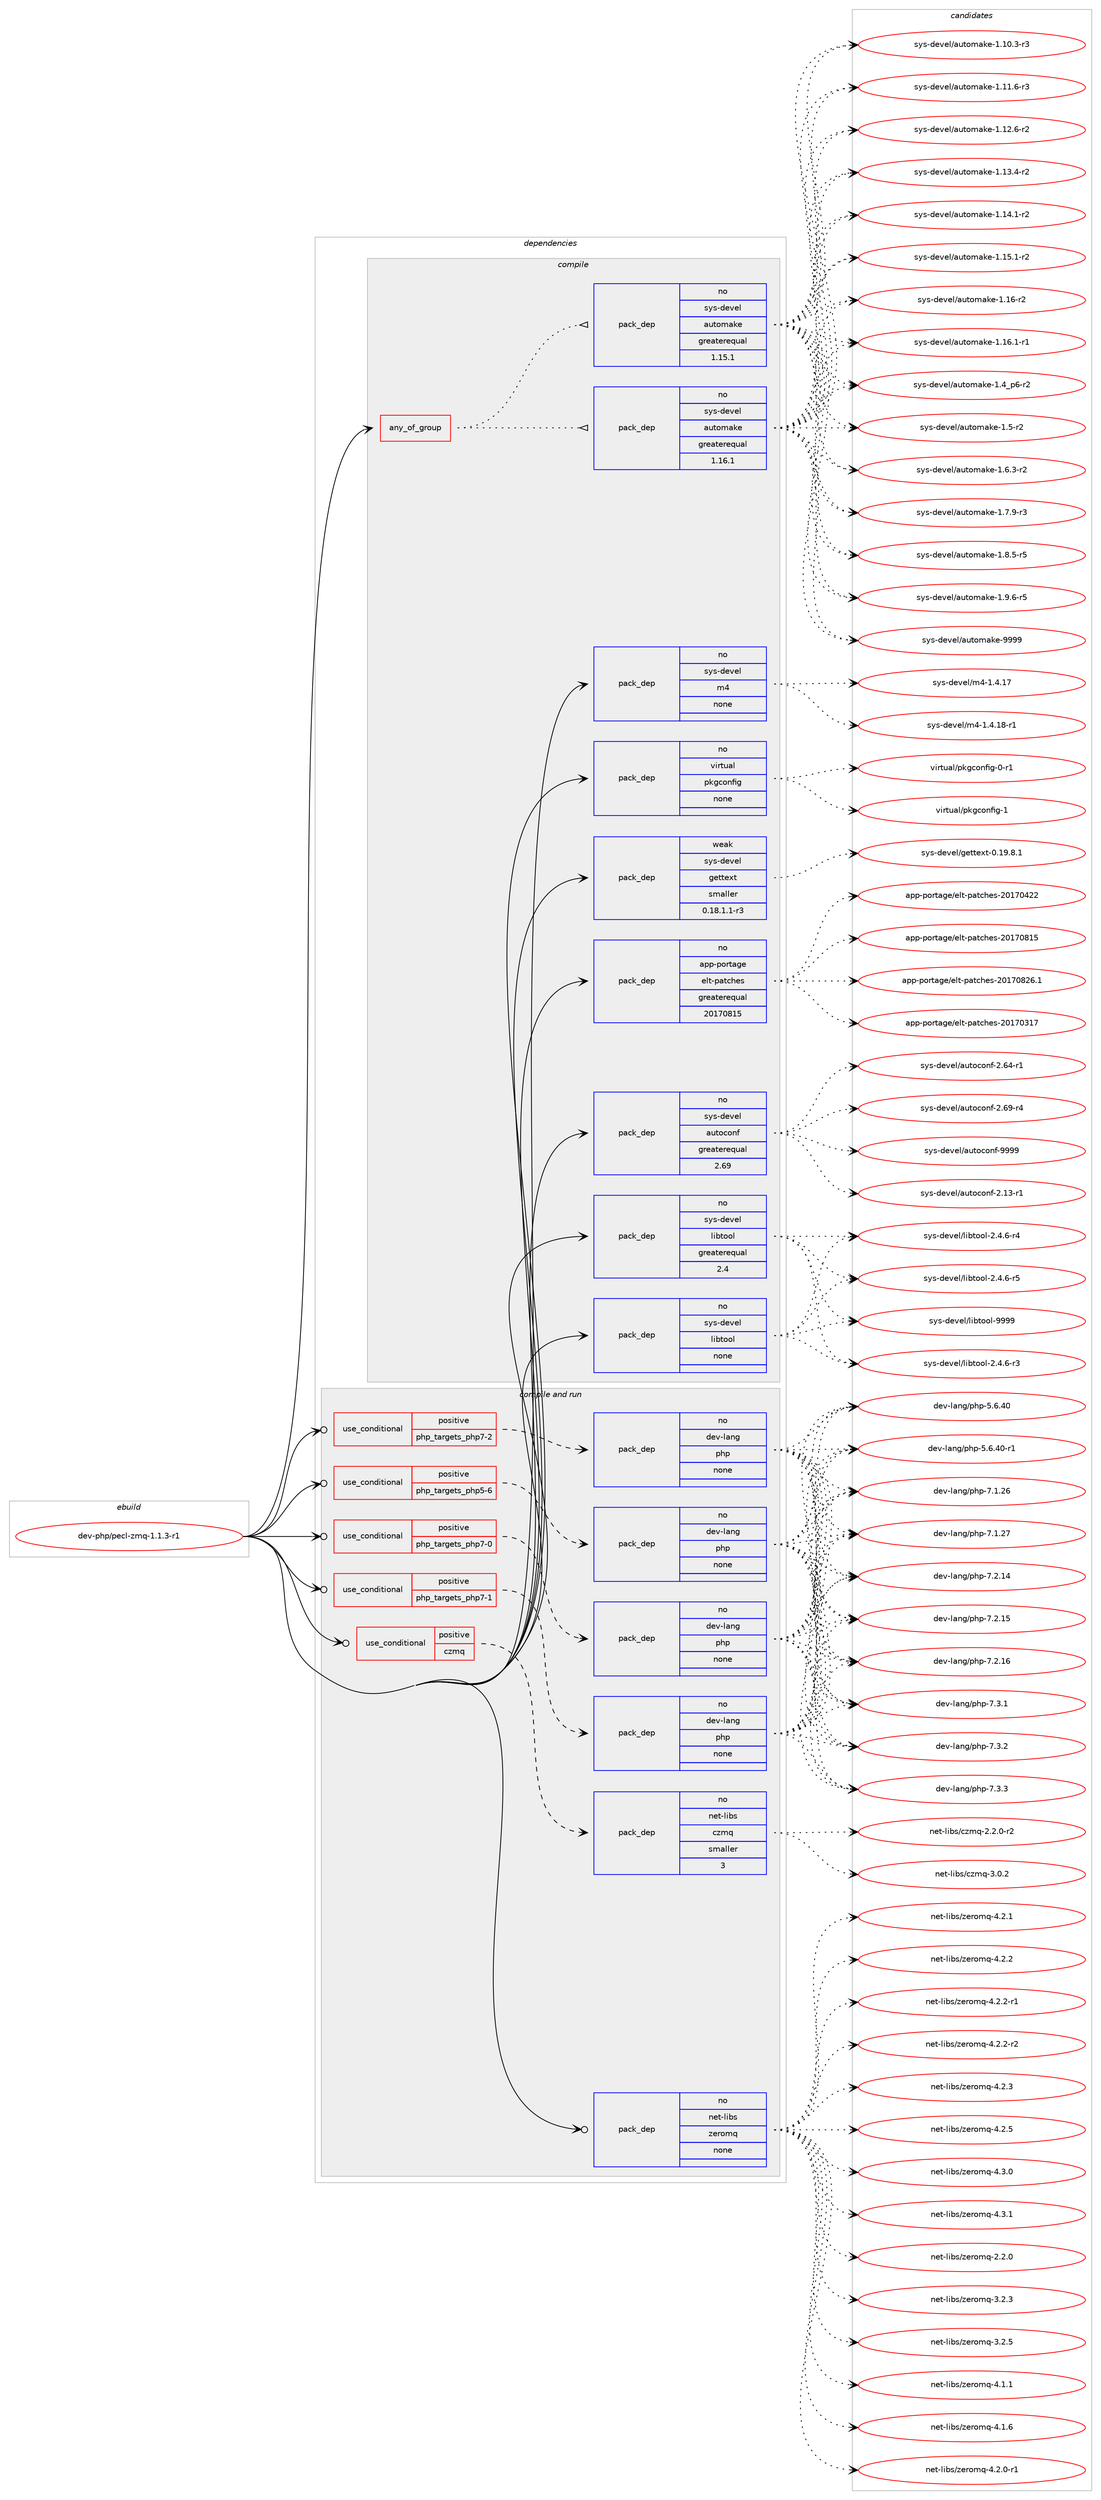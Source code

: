 digraph prolog {

# *************
# Graph options
# *************

newrank=true;
concentrate=true;
compound=true;
graph [rankdir=LR,fontname=Helvetica,fontsize=10,ranksep=1.5];#, ranksep=2.5, nodesep=0.2];
edge  [arrowhead=vee];
node  [fontname=Helvetica,fontsize=10];

# **********
# The ebuild
# **********

subgraph cluster_leftcol {
color=gray;
rank=same;
label=<<i>ebuild</i>>;
id [label="dev-php/pecl-zmq-1.1.3-r1", color=red, width=4, href="../dev-php/pecl-zmq-1.1.3-r1.svg"];
}

# ****************
# The dependencies
# ****************

subgraph cluster_midcol {
color=gray;
label=<<i>dependencies</i>>;
subgraph cluster_compile {
fillcolor="#eeeeee";
style=filled;
label=<<i>compile</i>>;
subgraph any22640 {
dependency1395707 [label=<<TABLE BORDER="0" CELLBORDER="1" CELLSPACING="0" CELLPADDING="4"><TR><TD CELLPADDING="10">any_of_group</TD></TR></TABLE>>, shape=none, color=red];subgraph pack1002481 {
dependency1395708 [label=<<TABLE BORDER="0" CELLBORDER="1" CELLSPACING="0" CELLPADDING="4" WIDTH="220"><TR><TD ROWSPAN="6" CELLPADDING="30">pack_dep</TD></TR><TR><TD WIDTH="110">no</TD></TR><TR><TD>sys-devel</TD></TR><TR><TD>automake</TD></TR><TR><TD>greaterequal</TD></TR><TR><TD>1.16.1</TD></TR></TABLE>>, shape=none, color=blue];
}
dependency1395707:e -> dependency1395708:w [weight=20,style="dotted",arrowhead="oinv"];
subgraph pack1002482 {
dependency1395709 [label=<<TABLE BORDER="0" CELLBORDER="1" CELLSPACING="0" CELLPADDING="4" WIDTH="220"><TR><TD ROWSPAN="6" CELLPADDING="30">pack_dep</TD></TR><TR><TD WIDTH="110">no</TD></TR><TR><TD>sys-devel</TD></TR><TR><TD>automake</TD></TR><TR><TD>greaterequal</TD></TR><TR><TD>1.15.1</TD></TR></TABLE>>, shape=none, color=blue];
}
dependency1395707:e -> dependency1395709:w [weight=20,style="dotted",arrowhead="oinv"];
}
id:e -> dependency1395707:w [weight=20,style="solid",arrowhead="vee"];
subgraph pack1002483 {
dependency1395710 [label=<<TABLE BORDER="0" CELLBORDER="1" CELLSPACING="0" CELLPADDING="4" WIDTH="220"><TR><TD ROWSPAN="6" CELLPADDING="30">pack_dep</TD></TR><TR><TD WIDTH="110">no</TD></TR><TR><TD>app-portage</TD></TR><TR><TD>elt-patches</TD></TR><TR><TD>greaterequal</TD></TR><TR><TD>20170815</TD></TR></TABLE>>, shape=none, color=blue];
}
id:e -> dependency1395710:w [weight=20,style="solid",arrowhead="vee"];
subgraph pack1002484 {
dependency1395711 [label=<<TABLE BORDER="0" CELLBORDER="1" CELLSPACING="0" CELLPADDING="4" WIDTH="220"><TR><TD ROWSPAN="6" CELLPADDING="30">pack_dep</TD></TR><TR><TD WIDTH="110">no</TD></TR><TR><TD>sys-devel</TD></TR><TR><TD>autoconf</TD></TR><TR><TD>greaterequal</TD></TR><TR><TD>2.69</TD></TR></TABLE>>, shape=none, color=blue];
}
id:e -> dependency1395711:w [weight=20,style="solid",arrowhead="vee"];
subgraph pack1002485 {
dependency1395712 [label=<<TABLE BORDER="0" CELLBORDER="1" CELLSPACING="0" CELLPADDING="4" WIDTH="220"><TR><TD ROWSPAN="6" CELLPADDING="30">pack_dep</TD></TR><TR><TD WIDTH="110">no</TD></TR><TR><TD>sys-devel</TD></TR><TR><TD>libtool</TD></TR><TR><TD>greaterequal</TD></TR><TR><TD>2.4</TD></TR></TABLE>>, shape=none, color=blue];
}
id:e -> dependency1395712:w [weight=20,style="solid",arrowhead="vee"];
subgraph pack1002486 {
dependency1395713 [label=<<TABLE BORDER="0" CELLBORDER="1" CELLSPACING="0" CELLPADDING="4" WIDTH="220"><TR><TD ROWSPAN="6" CELLPADDING="30">pack_dep</TD></TR><TR><TD WIDTH="110">no</TD></TR><TR><TD>sys-devel</TD></TR><TR><TD>libtool</TD></TR><TR><TD>none</TD></TR><TR><TD></TD></TR></TABLE>>, shape=none, color=blue];
}
id:e -> dependency1395713:w [weight=20,style="solid",arrowhead="vee"];
subgraph pack1002487 {
dependency1395714 [label=<<TABLE BORDER="0" CELLBORDER="1" CELLSPACING="0" CELLPADDING="4" WIDTH="220"><TR><TD ROWSPAN="6" CELLPADDING="30">pack_dep</TD></TR><TR><TD WIDTH="110">no</TD></TR><TR><TD>sys-devel</TD></TR><TR><TD>m4</TD></TR><TR><TD>none</TD></TR><TR><TD></TD></TR></TABLE>>, shape=none, color=blue];
}
id:e -> dependency1395714:w [weight=20,style="solid",arrowhead="vee"];
subgraph pack1002488 {
dependency1395715 [label=<<TABLE BORDER="0" CELLBORDER="1" CELLSPACING="0" CELLPADDING="4" WIDTH="220"><TR><TD ROWSPAN="6" CELLPADDING="30">pack_dep</TD></TR><TR><TD WIDTH="110">no</TD></TR><TR><TD>virtual</TD></TR><TR><TD>pkgconfig</TD></TR><TR><TD>none</TD></TR><TR><TD></TD></TR></TABLE>>, shape=none, color=blue];
}
id:e -> dependency1395715:w [weight=20,style="solid",arrowhead="vee"];
subgraph pack1002489 {
dependency1395716 [label=<<TABLE BORDER="0" CELLBORDER="1" CELLSPACING="0" CELLPADDING="4" WIDTH="220"><TR><TD ROWSPAN="6" CELLPADDING="30">pack_dep</TD></TR><TR><TD WIDTH="110">weak</TD></TR><TR><TD>sys-devel</TD></TR><TR><TD>gettext</TD></TR><TR><TD>smaller</TD></TR><TR><TD>0.18.1.1-r3</TD></TR></TABLE>>, shape=none, color=blue];
}
id:e -> dependency1395716:w [weight=20,style="solid",arrowhead="vee"];
}
subgraph cluster_compileandrun {
fillcolor="#eeeeee";
style=filled;
label=<<i>compile and run</i>>;
subgraph cond370021 {
dependency1395717 [label=<<TABLE BORDER="0" CELLBORDER="1" CELLSPACING="0" CELLPADDING="4"><TR><TD ROWSPAN="3" CELLPADDING="10">use_conditional</TD></TR><TR><TD>positive</TD></TR><TR><TD>czmq</TD></TR></TABLE>>, shape=none, color=red];
subgraph pack1002490 {
dependency1395718 [label=<<TABLE BORDER="0" CELLBORDER="1" CELLSPACING="0" CELLPADDING="4" WIDTH="220"><TR><TD ROWSPAN="6" CELLPADDING="30">pack_dep</TD></TR><TR><TD WIDTH="110">no</TD></TR><TR><TD>net-libs</TD></TR><TR><TD>czmq</TD></TR><TR><TD>smaller</TD></TR><TR><TD>3</TD></TR></TABLE>>, shape=none, color=blue];
}
dependency1395717:e -> dependency1395718:w [weight=20,style="dashed",arrowhead="vee"];
}
id:e -> dependency1395717:w [weight=20,style="solid",arrowhead="odotvee"];
subgraph cond370022 {
dependency1395719 [label=<<TABLE BORDER="0" CELLBORDER="1" CELLSPACING="0" CELLPADDING="4"><TR><TD ROWSPAN="3" CELLPADDING="10">use_conditional</TD></TR><TR><TD>positive</TD></TR><TR><TD>php_targets_php5-6</TD></TR></TABLE>>, shape=none, color=red];
subgraph pack1002491 {
dependency1395720 [label=<<TABLE BORDER="0" CELLBORDER="1" CELLSPACING="0" CELLPADDING="4" WIDTH="220"><TR><TD ROWSPAN="6" CELLPADDING="30">pack_dep</TD></TR><TR><TD WIDTH="110">no</TD></TR><TR><TD>dev-lang</TD></TR><TR><TD>php</TD></TR><TR><TD>none</TD></TR><TR><TD></TD></TR></TABLE>>, shape=none, color=blue];
}
dependency1395719:e -> dependency1395720:w [weight=20,style="dashed",arrowhead="vee"];
}
id:e -> dependency1395719:w [weight=20,style="solid",arrowhead="odotvee"];
subgraph cond370023 {
dependency1395721 [label=<<TABLE BORDER="0" CELLBORDER="1" CELLSPACING="0" CELLPADDING="4"><TR><TD ROWSPAN="3" CELLPADDING="10">use_conditional</TD></TR><TR><TD>positive</TD></TR><TR><TD>php_targets_php7-0</TD></TR></TABLE>>, shape=none, color=red];
subgraph pack1002492 {
dependency1395722 [label=<<TABLE BORDER="0" CELLBORDER="1" CELLSPACING="0" CELLPADDING="4" WIDTH="220"><TR><TD ROWSPAN="6" CELLPADDING="30">pack_dep</TD></TR><TR><TD WIDTH="110">no</TD></TR><TR><TD>dev-lang</TD></TR><TR><TD>php</TD></TR><TR><TD>none</TD></TR><TR><TD></TD></TR></TABLE>>, shape=none, color=blue];
}
dependency1395721:e -> dependency1395722:w [weight=20,style="dashed",arrowhead="vee"];
}
id:e -> dependency1395721:w [weight=20,style="solid",arrowhead="odotvee"];
subgraph cond370024 {
dependency1395723 [label=<<TABLE BORDER="0" CELLBORDER="1" CELLSPACING="0" CELLPADDING="4"><TR><TD ROWSPAN="3" CELLPADDING="10">use_conditional</TD></TR><TR><TD>positive</TD></TR><TR><TD>php_targets_php7-1</TD></TR></TABLE>>, shape=none, color=red];
subgraph pack1002493 {
dependency1395724 [label=<<TABLE BORDER="0" CELLBORDER="1" CELLSPACING="0" CELLPADDING="4" WIDTH="220"><TR><TD ROWSPAN="6" CELLPADDING="30">pack_dep</TD></TR><TR><TD WIDTH="110">no</TD></TR><TR><TD>dev-lang</TD></TR><TR><TD>php</TD></TR><TR><TD>none</TD></TR><TR><TD></TD></TR></TABLE>>, shape=none, color=blue];
}
dependency1395723:e -> dependency1395724:w [weight=20,style="dashed",arrowhead="vee"];
}
id:e -> dependency1395723:w [weight=20,style="solid",arrowhead="odotvee"];
subgraph cond370025 {
dependency1395725 [label=<<TABLE BORDER="0" CELLBORDER="1" CELLSPACING="0" CELLPADDING="4"><TR><TD ROWSPAN="3" CELLPADDING="10">use_conditional</TD></TR><TR><TD>positive</TD></TR><TR><TD>php_targets_php7-2</TD></TR></TABLE>>, shape=none, color=red];
subgraph pack1002494 {
dependency1395726 [label=<<TABLE BORDER="0" CELLBORDER="1" CELLSPACING="0" CELLPADDING="4" WIDTH="220"><TR><TD ROWSPAN="6" CELLPADDING="30">pack_dep</TD></TR><TR><TD WIDTH="110">no</TD></TR><TR><TD>dev-lang</TD></TR><TR><TD>php</TD></TR><TR><TD>none</TD></TR><TR><TD></TD></TR></TABLE>>, shape=none, color=blue];
}
dependency1395725:e -> dependency1395726:w [weight=20,style="dashed",arrowhead="vee"];
}
id:e -> dependency1395725:w [weight=20,style="solid",arrowhead="odotvee"];
subgraph pack1002495 {
dependency1395727 [label=<<TABLE BORDER="0" CELLBORDER="1" CELLSPACING="0" CELLPADDING="4" WIDTH="220"><TR><TD ROWSPAN="6" CELLPADDING="30">pack_dep</TD></TR><TR><TD WIDTH="110">no</TD></TR><TR><TD>net-libs</TD></TR><TR><TD>zeromq</TD></TR><TR><TD>none</TD></TR><TR><TD></TD></TR></TABLE>>, shape=none, color=blue];
}
id:e -> dependency1395727:w [weight=20,style="solid",arrowhead="odotvee"];
}
subgraph cluster_run {
fillcolor="#eeeeee";
style=filled;
label=<<i>run</i>>;
}
}

# **************
# The candidates
# **************

subgraph cluster_choices {
rank=same;
color=gray;
label=<<i>candidates</i>>;

subgraph choice1002481 {
color=black;
nodesep=1;
choice11512111545100101118101108479711711611110997107101454946494846514511451 [label="sys-devel/automake-1.10.3-r3", color=red, width=4,href="../sys-devel/automake-1.10.3-r3.svg"];
choice11512111545100101118101108479711711611110997107101454946494946544511451 [label="sys-devel/automake-1.11.6-r3", color=red, width=4,href="../sys-devel/automake-1.11.6-r3.svg"];
choice11512111545100101118101108479711711611110997107101454946495046544511450 [label="sys-devel/automake-1.12.6-r2", color=red, width=4,href="../sys-devel/automake-1.12.6-r2.svg"];
choice11512111545100101118101108479711711611110997107101454946495146524511450 [label="sys-devel/automake-1.13.4-r2", color=red, width=4,href="../sys-devel/automake-1.13.4-r2.svg"];
choice11512111545100101118101108479711711611110997107101454946495246494511450 [label="sys-devel/automake-1.14.1-r2", color=red, width=4,href="../sys-devel/automake-1.14.1-r2.svg"];
choice11512111545100101118101108479711711611110997107101454946495346494511450 [label="sys-devel/automake-1.15.1-r2", color=red, width=4,href="../sys-devel/automake-1.15.1-r2.svg"];
choice1151211154510010111810110847971171161111099710710145494649544511450 [label="sys-devel/automake-1.16-r2", color=red, width=4,href="../sys-devel/automake-1.16-r2.svg"];
choice11512111545100101118101108479711711611110997107101454946495446494511449 [label="sys-devel/automake-1.16.1-r1", color=red, width=4,href="../sys-devel/automake-1.16.1-r1.svg"];
choice115121115451001011181011084797117116111109971071014549465295112544511450 [label="sys-devel/automake-1.4_p6-r2", color=red, width=4,href="../sys-devel/automake-1.4_p6-r2.svg"];
choice11512111545100101118101108479711711611110997107101454946534511450 [label="sys-devel/automake-1.5-r2", color=red, width=4,href="../sys-devel/automake-1.5-r2.svg"];
choice115121115451001011181011084797117116111109971071014549465446514511450 [label="sys-devel/automake-1.6.3-r2", color=red, width=4,href="../sys-devel/automake-1.6.3-r2.svg"];
choice115121115451001011181011084797117116111109971071014549465546574511451 [label="sys-devel/automake-1.7.9-r3", color=red, width=4,href="../sys-devel/automake-1.7.9-r3.svg"];
choice115121115451001011181011084797117116111109971071014549465646534511453 [label="sys-devel/automake-1.8.5-r5", color=red, width=4,href="../sys-devel/automake-1.8.5-r5.svg"];
choice115121115451001011181011084797117116111109971071014549465746544511453 [label="sys-devel/automake-1.9.6-r5", color=red, width=4,href="../sys-devel/automake-1.9.6-r5.svg"];
choice115121115451001011181011084797117116111109971071014557575757 [label="sys-devel/automake-9999", color=red, width=4,href="../sys-devel/automake-9999.svg"];
dependency1395708:e -> choice11512111545100101118101108479711711611110997107101454946494846514511451:w [style=dotted,weight="100"];
dependency1395708:e -> choice11512111545100101118101108479711711611110997107101454946494946544511451:w [style=dotted,weight="100"];
dependency1395708:e -> choice11512111545100101118101108479711711611110997107101454946495046544511450:w [style=dotted,weight="100"];
dependency1395708:e -> choice11512111545100101118101108479711711611110997107101454946495146524511450:w [style=dotted,weight="100"];
dependency1395708:e -> choice11512111545100101118101108479711711611110997107101454946495246494511450:w [style=dotted,weight="100"];
dependency1395708:e -> choice11512111545100101118101108479711711611110997107101454946495346494511450:w [style=dotted,weight="100"];
dependency1395708:e -> choice1151211154510010111810110847971171161111099710710145494649544511450:w [style=dotted,weight="100"];
dependency1395708:e -> choice11512111545100101118101108479711711611110997107101454946495446494511449:w [style=dotted,weight="100"];
dependency1395708:e -> choice115121115451001011181011084797117116111109971071014549465295112544511450:w [style=dotted,weight="100"];
dependency1395708:e -> choice11512111545100101118101108479711711611110997107101454946534511450:w [style=dotted,weight="100"];
dependency1395708:e -> choice115121115451001011181011084797117116111109971071014549465446514511450:w [style=dotted,weight="100"];
dependency1395708:e -> choice115121115451001011181011084797117116111109971071014549465546574511451:w [style=dotted,weight="100"];
dependency1395708:e -> choice115121115451001011181011084797117116111109971071014549465646534511453:w [style=dotted,weight="100"];
dependency1395708:e -> choice115121115451001011181011084797117116111109971071014549465746544511453:w [style=dotted,weight="100"];
dependency1395708:e -> choice115121115451001011181011084797117116111109971071014557575757:w [style=dotted,weight="100"];
}
subgraph choice1002482 {
color=black;
nodesep=1;
choice11512111545100101118101108479711711611110997107101454946494846514511451 [label="sys-devel/automake-1.10.3-r3", color=red, width=4,href="../sys-devel/automake-1.10.3-r3.svg"];
choice11512111545100101118101108479711711611110997107101454946494946544511451 [label="sys-devel/automake-1.11.6-r3", color=red, width=4,href="../sys-devel/automake-1.11.6-r3.svg"];
choice11512111545100101118101108479711711611110997107101454946495046544511450 [label="sys-devel/automake-1.12.6-r2", color=red, width=4,href="../sys-devel/automake-1.12.6-r2.svg"];
choice11512111545100101118101108479711711611110997107101454946495146524511450 [label="sys-devel/automake-1.13.4-r2", color=red, width=4,href="../sys-devel/automake-1.13.4-r2.svg"];
choice11512111545100101118101108479711711611110997107101454946495246494511450 [label="sys-devel/automake-1.14.1-r2", color=red, width=4,href="../sys-devel/automake-1.14.1-r2.svg"];
choice11512111545100101118101108479711711611110997107101454946495346494511450 [label="sys-devel/automake-1.15.1-r2", color=red, width=4,href="../sys-devel/automake-1.15.1-r2.svg"];
choice1151211154510010111810110847971171161111099710710145494649544511450 [label="sys-devel/automake-1.16-r2", color=red, width=4,href="../sys-devel/automake-1.16-r2.svg"];
choice11512111545100101118101108479711711611110997107101454946495446494511449 [label="sys-devel/automake-1.16.1-r1", color=red, width=4,href="../sys-devel/automake-1.16.1-r1.svg"];
choice115121115451001011181011084797117116111109971071014549465295112544511450 [label="sys-devel/automake-1.4_p6-r2", color=red, width=4,href="../sys-devel/automake-1.4_p6-r2.svg"];
choice11512111545100101118101108479711711611110997107101454946534511450 [label="sys-devel/automake-1.5-r2", color=red, width=4,href="../sys-devel/automake-1.5-r2.svg"];
choice115121115451001011181011084797117116111109971071014549465446514511450 [label="sys-devel/automake-1.6.3-r2", color=red, width=4,href="../sys-devel/automake-1.6.3-r2.svg"];
choice115121115451001011181011084797117116111109971071014549465546574511451 [label="sys-devel/automake-1.7.9-r3", color=red, width=4,href="../sys-devel/automake-1.7.9-r3.svg"];
choice115121115451001011181011084797117116111109971071014549465646534511453 [label="sys-devel/automake-1.8.5-r5", color=red, width=4,href="../sys-devel/automake-1.8.5-r5.svg"];
choice115121115451001011181011084797117116111109971071014549465746544511453 [label="sys-devel/automake-1.9.6-r5", color=red, width=4,href="../sys-devel/automake-1.9.6-r5.svg"];
choice115121115451001011181011084797117116111109971071014557575757 [label="sys-devel/automake-9999", color=red, width=4,href="../sys-devel/automake-9999.svg"];
dependency1395709:e -> choice11512111545100101118101108479711711611110997107101454946494846514511451:w [style=dotted,weight="100"];
dependency1395709:e -> choice11512111545100101118101108479711711611110997107101454946494946544511451:w [style=dotted,weight="100"];
dependency1395709:e -> choice11512111545100101118101108479711711611110997107101454946495046544511450:w [style=dotted,weight="100"];
dependency1395709:e -> choice11512111545100101118101108479711711611110997107101454946495146524511450:w [style=dotted,weight="100"];
dependency1395709:e -> choice11512111545100101118101108479711711611110997107101454946495246494511450:w [style=dotted,weight="100"];
dependency1395709:e -> choice11512111545100101118101108479711711611110997107101454946495346494511450:w [style=dotted,weight="100"];
dependency1395709:e -> choice1151211154510010111810110847971171161111099710710145494649544511450:w [style=dotted,weight="100"];
dependency1395709:e -> choice11512111545100101118101108479711711611110997107101454946495446494511449:w [style=dotted,weight="100"];
dependency1395709:e -> choice115121115451001011181011084797117116111109971071014549465295112544511450:w [style=dotted,weight="100"];
dependency1395709:e -> choice11512111545100101118101108479711711611110997107101454946534511450:w [style=dotted,weight="100"];
dependency1395709:e -> choice115121115451001011181011084797117116111109971071014549465446514511450:w [style=dotted,weight="100"];
dependency1395709:e -> choice115121115451001011181011084797117116111109971071014549465546574511451:w [style=dotted,weight="100"];
dependency1395709:e -> choice115121115451001011181011084797117116111109971071014549465646534511453:w [style=dotted,weight="100"];
dependency1395709:e -> choice115121115451001011181011084797117116111109971071014549465746544511453:w [style=dotted,weight="100"];
dependency1395709:e -> choice115121115451001011181011084797117116111109971071014557575757:w [style=dotted,weight="100"];
}
subgraph choice1002483 {
color=black;
nodesep=1;
choice97112112451121111141169710310147101108116451129711699104101115455048495548514955 [label="app-portage/elt-patches-20170317", color=red, width=4,href="../app-portage/elt-patches-20170317.svg"];
choice97112112451121111141169710310147101108116451129711699104101115455048495548525050 [label="app-portage/elt-patches-20170422", color=red, width=4,href="../app-portage/elt-patches-20170422.svg"];
choice97112112451121111141169710310147101108116451129711699104101115455048495548564953 [label="app-portage/elt-patches-20170815", color=red, width=4,href="../app-portage/elt-patches-20170815.svg"];
choice971121124511211111411697103101471011081164511297116991041011154550484955485650544649 [label="app-portage/elt-patches-20170826.1", color=red, width=4,href="../app-portage/elt-patches-20170826.1.svg"];
dependency1395710:e -> choice97112112451121111141169710310147101108116451129711699104101115455048495548514955:w [style=dotted,weight="100"];
dependency1395710:e -> choice97112112451121111141169710310147101108116451129711699104101115455048495548525050:w [style=dotted,weight="100"];
dependency1395710:e -> choice97112112451121111141169710310147101108116451129711699104101115455048495548564953:w [style=dotted,weight="100"];
dependency1395710:e -> choice971121124511211111411697103101471011081164511297116991041011154550484955485650544649:w [style=dotted,weight="100"];
}
subgraph choice1002484 {
color=black;
nodesep=1;
choice1151211154510010111810110847971171161119911111010245504649514511449 [label="sys-devel/autoconf-2.13-r1", color=red, width=4,href="../sys-devel/autoconf-2.13-r1.svg"];
choice1151211154510010111810110847971171161119911111010245504654524511449 [label="sys-devel/autoconf-2.64-r1", color=red, width=4,href="../sys-devel/autoconf-2.64-r1.svg"];
choice1151211154510010111810110847971171161119911111010245504654574511452 [label="sys-devel/autoconf-2.69-r4", color=red, width=4,href="../sys-devel/autoconf-2.69-r4.svg"];
choice115121115451001011181011084797117116111991111101024557575757 [label="sys-devel/autoconf-9999", color=red, width=4,href="../sys-devel/autoconf-9999.svg"];
dependency1395711:e -> choice1151211154510010111810110847971171161119911111010245504649514511449:w [style=dotted,weight="100"];
dependency1395711:e -> choice1151211154510010111810110847971171161119911111010245504654524511449:w [style=dotted,weight="100"];
dependency1395711:e -> choice1151211154510010111810110847971171161119911111010245504654574511452:w [style=dotted,weight="100"];
dependency1395711:e -> choice115121115451001011181011084797117116111991111101024557575757:w [style=dotted,weight="100"];
}
subgraph choice1002485 {
color=black;
nodesep=1;
choice1151211154510010111810110847108105981161111111084550465246544511451 [label="sys-devel/libtool-2.4.6-r3", color=red, width=4,href="../sys-devel/libtool-2.4.6-r3.svg"];
choice1151211154510010111810110847108105981161111111084550465246544511452 [label="sys-devel/libtool-2.4.6-r4", color=red, width=4,href="../sys-devel/libtool-2.4.6-r4.svg"];
choice1151211154510010111810110847108105981161111111084550465246544511453 [label="sys-devel/libtool-2.4.6-r5", color=red, width=4,href="../sys-devel/libtool-2.4.6-r5.svg"];
choice1151211154510010111810110847108105981161111111084557575757 [label="sys-devel/libtool-9999", color=red, width=4,href="../sys-devel/libtool-9999.svg"];
dependency1395712:e -> choice1151211154510010111810110847108105981161111111084550465246544511451:w [style=dotted,weight="100"];
dependency1395712:e -> choice1151211154510010111810110847108105981161111111084550465246544511452:w [style=dotted,weight="100"];
dependency1395712:e -> choice1151211154510010111810110847108105981161111111084550465246544511453:w [style=dotted,weight="100"];
dependency1395712:e -> choice1151211154510010111810110847108105981161111111084557575757:w [style=dotted,weight="100"];
}
subgraph choice1002486 {
color=black;
nodesep=1;
choice1151211154510010111810110847108105981161111111084550465246544511451 [label="sys-devel/libtool-2.4.6-r3", color=red, width=4,href="../sys-devel/libtool-2.4.6-r3.svg"];
choice1151211154510010111810110847108105981161111111084550465246544511452 [label="sys-devel/libtool-2.4.6-r4", color=red, width=4,href="../sys-devel/libtool-2.4.6-r4.svg"];
choice1151211154510010111810110847108105981161111111084550465246544511453 [label="sys-devel/libtool-2.4.6-r5", color=red, width=4,href="../sys-devel/libtool-2.4.6-r5.svg"];
choice1151211154510010111810110847108105981161111111084557575757 [label="sys-devel/libtool-9999", color=red, width=4,href="../sys-devel/libtool-9999.svg"];
dependency1395713:e -> choice1151211154510010111810110847108105981161111111084550465246544511451:w [style=dotted,weight="100"];
dependency1395713:e -> choice1151211154510010111810110847108105981161111111084550465246544511452:w [style=dotted,weight="100"];
dependency1395713:e -> choice1151211154510010111810110847108105981161111111084550465246544511453:w [style=dotted,weight="100"];
dependency1395713:e -> choice1151211154510010111810110847108105981161111111084557575757:w [style=dotted,weight="100"];
}
subgraph choice1002487 {
color=black;
nodesep=1;
choice11512111545100101118101108471095245494652464955 [label="sys-devel/m4-1.4.17", color=red, width=4,href="../sys-devel/m4-1.4.17.svg"];
choice115121115451001011181011084710952454946524649564511449 [label="sys-devel/m4-1.4.18-r1", color=red, width=4,href="../sys-devel/m4-1.4.18-r1.svg"];
dependency1395714:e -> choice11512111545100101118101108471095245494652464955:w [style=dotted,weight="100"];
dependency1395714:e -> choice115121115451001011181011084710952454946524649564511449:w [style=dotted,weight="100"];
}
subgraph choice1002488 {
color=black;
nodesep=1;
choice11810511411611797108471121071039911111010210510345484511449 [label="virtual/pkgconfig-0-r1", color=red, width=4,href="../virtual/pkgconfig-0-r1.svg"];
choice1181051141161179710847112107103991111101021051034549 [label="virtual/pkgconfig-1", color=red, width=4,href="../virtual/pkgconfig-1.svg"];
dependency1395715:e -> choice11810511411611797108471121071039911111010210510345484511449:w [style=dotted,weight="100"];
dependency1395715:e -> choice1181051141161179710847112107103991111101021051034549:w [style=dotted,weight="100"];
}
subgraph choice1002489 {
color=black;
nodesep=1;
choice1151211154510010111810110847103101116116101120116454846495746564649 [label="sys-devel/gettext-0.19.8.1", color=red, width=4,href="../sys-devel/gettext-0.19.8.1.svg"];
dependency1395716:e -> choice1151211154510010111810110847103101116116101120116454846495746564649:w [style=dotted,weight="100"];
}
subgraph choice1002490 {
color=black;
nodesep=1;
choice110101116451081059811547991221091134550465046484511450 [label="net-libs/czmq-2.2.0-r2", color=red, width=4,href="../net-libs/czmq-2.2.0-r2.svg"];
choice11010111645108105981154799122109113455146484650 [label="net-libs/czmq-3.0.2", color=red, width=4,href="../net-libs/czmq-3.0.2.svg"];
dependency1395718:e -> choice110101116451081059811547991221091134550465046484511450:w [style=dotted,weight="100"];
dependency1395718:e -> choice11010111645108105981154799122109113455146484650:w [style=dotted,weight="100"];
}
subgraph choice1002491 {
color=black;
nodesep=1;
choice10010111845108971101034711210411245534654465248 [label="dev-lang/php-5.6.40", color=red, width=4,href="../dev-lang/php-5.6.40.svg"];
choice100101118451089711010347112104112455346544652484511449 [label="dev-lang/php-5.6.40-r1", color=red, width=4,href="../dev-lang/php-5.6.40-r1.svg"];
choice10010111845108971101034711210411245554649465054 [label="dev-lang/php-7.1.26", color=red, width=4,href="../dev-lang/php-7.1.26.svg"];
choice10010111845108971101034711210411245554649465055 [label="dev-lang/php-7.1.27", color=red, width=4,href="../dev-lang/php-7.1.27.svg"];
choice10010111845108971101034711210411245554650464952 [label="dev-lang/php-7.2.14", color=red, width=4,href="../dev-lang/php-7.2.14.svg"];
choice10010111845108971101034711210411245554650464953 [label="dev-lang/php-7.2.15", color=red, width=4,href="../dev-lang/php-7.2.15.svg"];
choice10010111845108971101034711210411245554650464954 [label="dev-lang/php-7.2.16", color=red, width=4,href="../dev-lang/php-7.2.16.svg"];
choice100101118451089711010347112104112455546514649 [label="dev-lang/php-7.3.1", color=red, width=4,href="../dev-lang/php-7.3.1.svg"];
choice100101118451089711010347112104112455546514650 [label="dev-lang/php-7.3.2", color=red, width=4,href="../dev-lang/php-7.3.2.svg"];
choice100101118451089711010347112104112455546514651 [label="dev-lang/php-7.3.3", color=red, width=4,href="../dev-lang/php-7.3.3.svg"];
dependency1395720:e -> choice10010111845108971101034711210411245534654465248:w [style=dotted,weight="100"];
dependency1395720:e -> choice100101118451089711010347112104112455346544652484511449:w [style=dotted,weight="100"];
dependency1395720:e -> choice10010111845108971101034711210411245554649465054:w [style=dotted,weight="100"];
dependency1395720:e -> choice10010111845108971101034711210411245554649465055:w [style=dotted,weight="100"];
dependency1395720:e -> choice10010111845108971101034711210411245554650464952:w [style=dotted,weight="100"];
dependency1395720:e -> choice10010111845108971101034711210411245554650464953:w [style=dotted,weight="100"];
dependency1395720:e -> choice10010111845108971101034711210411245554650464954:w [style=dotted,weight="100"];
dependency1395720:e -> choice100101118451089711010347112104112455546514649:w [style=dotted,weight="100"];
dependency1395720:e -> choice100101118451089711010347112104112455546514650:w [style=dotted,weight="100"];
dependency1395720:e -> choice100101118451089711010347112104112455546514651:w [style=dotted,weight="100"];
}
subgraph choice1002492 {
color=black;
nodesep=1;
choice10010111845108971101034711210411245534654465248 [label="dev-lang/php-5.6.40", color=red, width=4,href="../dev-lang/php-5.6.40.svg"];
choice100101118451089711010347112104112455346544652484511449 [label="dev-lang/php-5.6.40-r1", color=red, width=4,href="../dev-lang/php-5.6.40-r1.svg"];
choice10010111845108971101034711210411245554649465054 [label="dev-lang/php-7.1.26", color=red, width=4,href="../dev-lang/php-7.1.26.svg"];
choice10010111845108971101034711210411245554649465055 [label="dev-lang/php-7.1.27", color=red, width=4,href="../dev-lang/php-7.1.27.svg"];
choice10010111845108971101034711210411245554650464952 [label="dev-lang/php-7.2.14", color=red, width=4,href="../dev-lang/php-7.2.14.svg"];
choice10010111845108971101034711210411245554650464953 [label="dev-lang/php-7.2.15", color=red, width=4,href="../dev-lang/php-7.2.15.svg"];
choice10010111845108971101034711210411245554650464954 [label="dev-lang/php-7.2.16", color=red, width=4,href="../dev-lang/php-7.2.16.svg"];
choice100101118451089711010347112104112455546514649 [label="dev-lang/php-7.3.1", color=red, width=4,href="../dev-lang/php-7.3.1.svg"];
choice100101118451089711010347112104112455546514650 [label="dev-lang/php-7.3.2", color=red, width=4,href="../dev-lang/php-7.3.2.svg"];
choice100101118451089711010347112104112455546514651 [label="dev-lang/php-7.3.3", color=red, width=4,href="../dev-lang/php-7.3.3.svg"];
dependency1395722:e -> choice10010111845108971101034711210411245534654465248:w [style=dotted,weight="100"];
dependency1395722:e -> choice100101118451089711010347112104112455346544652484511449:w [style=dotted,weight="100"];
dependency1395722:e -> choice10010111845108971101034711210411245554649465054:w [style=dotted,weight="100"];
dependency1395722:e -> choice10010111845108971101034711210411245554649465055:w [style=dotted,weight="100"];
dependency1395722:e -> choice10010111845108971101034711210411245554650464952:w [style=dotted,weight="100"];
dependency1395722:e -> choice10010111845108971101034711210411245554650464953:w [style=dotted,weight="100"];
dependency1395722:e -> choice10010111845108971101034711210411245554650464954:w [style=dotted,weight="100"];
dependency1395722:e -> choice100101118451089711010347112104112455546514649:w [style=dotted,weight="100"];
dependency1395722:e -> choice100101118451089711010347112104112455546514650:w [style=dotted,weight="100"];
dependency1395722:e -> choice100101118451089711010347112104112455546514651:w [style=dotted,weight="100"];
}
subgraph choice1002493 {
color=black;
nodesep=1;
choice10010111845108971101034711210411245534654465248 [label="dev-lang/php-5.6.40", color=red, width=4,href="../dev-lang/php-5.6.40.svg"];
choice100101118451089711010347112104112455346544652484511449 [label="dev-lang/php-5.6.40-r1", color=red, width=4,href="../dev-lang/php-5.6.40-r1.svg"];
choice10010111845108971101034711210411245554649465054 [label="dev-lang/php-7.1.26", color=red, width=4,href="../dev-lang/php-7.1.26.svg"];
choice10010111845108971101034711210411245554649465055 [label="dev-lang/php-7.1.27", color=red, width=4,href="../dev-lang/php-7.1.27.svg"];
choice10010111845108971101034711210411245554650464952 [label="dev-lang/php-7.2.14", color=red, width=4,href="../dev-lang/php-7.2.14.svg"];
choice10010111845108971101034711210411245554650464953 [label="dev-lang/php-7.2.15", color=red, width=4,href="../dev-lang/php-7.2.15.svg"];
choice10010111845108971101034711210411245554650464954 [label="dev-lang/php-7.2.16", color=red, width=4,href="../dev-lang/php-7.2.16.svg"];
choice100101118451089711010347112104112455546514649 [label="dev-lang/php-7.3.1", color=red, width=4,href="../dev-lang/php-7.3.1.svg"];
choice100101118451089711010347112104112455546514650 [label="dev-lang/php-7.3.2", color=red, width=4,href="../dev-lang/php-7.3.2.svg"];
choice100101118451089711010347112104112455546514651 [label="dev-lang/php-7.3.3", color=red, width=4,href="../dev-lang/php-7.3.3.svg"];
dependency1395724:e -> choice10010111845108971101034711210411245534654465248:w [style=dotted,weight="100"];
dependency1395724:e -> choice100101118451089711010347112104112455346544652484511449:w [style=dotted,weight="100"];
dependency1395724:e -> choice10010111845108971101034711210411245554649465054:w [style=dotted,weight="100"];
dependency1395724:e -> choice10010111845108971101034711210411245554649465055:w [style=dotted,weight="100"];
dependency1395724:e -> choice10010111845108971101034711210411245554650464952:w [style=dotted,weight="100"];
dependency1395724:e -> choice10010111845108971101034711210411245554650464953:w [style=dotted,weight="100"];
dependency1395724:e -> choice10010111845108971101034711210411245554650464954:w [style=dotted,weight="100"];
dependency1395724:e -> choice100101118451089711010347112104112455546514649:w [style=dotted,weight="100"];
dependency1395724:e -> choice100101118451089711010347112104112455546514650:w [style=dotted,weight="100"];
dependency1395724:e -> choice100101118451089711010347112104112455546514651:w [style=dotted,weight="100"];
}
subgraph choice1002494 {
color=black;
nodesep=1;
choice10010111845108971101034711210411245534654465248 [label="dev-lang/php-5.6.40", color=red, width=4,href="../dev-lang/php-5.6.40.svg"];
choice100101118451089711010347112104112455346544652484511449 [label="dev-lang/php-5.6.40-r1", color=red, width=4,href="../dev-lang/php-5.6.40-r1.svg"];
choice10010111845108971101034711210411245554649465054 [label="dev-lang/php-7.1.26", color=red, width=4,href="../dev-lang/php-7.1.26.svg"];
choice10010111845108971101034711210411245554649465055 [label="dev-lang/php-7.1.27", color=red, width=4,href="../dev-lang/php-7.1.27.svg"];
choice10010111845108971101034711210411245554650464952 [label="dev-lang/php-7.2.14", color=red, width=4,href="../dev-lang/php-7.2.14.svg"];
choice10010111845108971101034711210411245554650464953 [label="dev-lang/php-7.2.15", color=red, width=4,href="../dev-lang/php-7.2.15.svg"];
choice10010111845108971101034711210411245554650464954 [label="dev-lang/php-7.2.16", color=red, width=4,href="../dev-lang/php-7.2.16.svg"];
choice100101118451089711010347112104112455546514649 [label="dev-lang/php-7.3.1", color=red, width=4,href="../dev-lang/php-7.3.1.svg"];
choice100101118451089711010347112104112455546514650 [label="dev-lang/php-7.3.2", color=red, width=4,href="../dev-lang/php-7.3.2.svg"];
choice100101118451089711010347112104112455546514651 [label="dev-lang/php-7.3.3", color=red, width=4,href="../dev-lang/php-7.3.3.svg"];
dependency1395726:e -> choice10010111845108971101034711210411245534654465248:w [style=dotted,weight="100"];
dependency1395726:e -> choice100101118451089711010347112104112455346544652484511449:w [style=dotted,weight="100"];
dependency1395726:e -> choice10010111845108971101034711210411245554649465054:w [style=dotted,weight="100"];
dependency1395726:e -> choice10010111845108971101034711210411245554649465055:w [style=dotted,weight="100"];
dependency1395726:e -> choice10010111845108971101034711210411245554650464952:w [style=dotted,weight="100"];
dependency1395726:e -> choice10010111845108971101034711210411245554650464953:w [style=dotted,weight="100"];
dependency1395726:e -> choice10010111845108971101034711210411245554650464954:w [style=dotted,weight="100"];
dependency1395726:e -> choice100101118451089711010347112104112455546514649:w [style=dotted,weight="100"];
dependency1395726:e -> choice100101118451089711010347112104112455546514650:w [style=dotted,weight="100"];
dependency1395726:e -> choice100101118451089711010347112104112455546514651:w [style=dotted,weight="100"];
}
subgraph choice1002495 {
color=black;
nodesep=1;
choice110101116451081059811547122101114111109113455046504648 [label="net-libs/zeromq-2.2.0", color=red, width=4,href="../net-libs/zeromq-2.2.0.svg"];
choice110101116451081059811547122101114111109113455146504651 [label="net-libs/zeromq-3.2.3", color=red, width=4,href="../net-libs/zeromq-3.2.3.svg"];
choice110101116451081059811547122101114111109113455146504653 [label="net-libs/zeromq-3.2.5", color=red, width=4,href="../net-libs/zeromq-3.2.5.svg"];
choice110101116451081059811547122101114111109113455246494649 [label="net-libs/zeromq-4.1.1", color=red, width=4,href="../net-libs/zeromq-4.1.1.svg"];
choice110101116451081059811547122101114111109113455246494654 [label="net-libs/zeromq-4.1.6", color=red, width=4,href="../net-libs/zeromq-4.1.6.svg"];
choice1101011164510810598115471221011141111091134552465046484511449 [label="net-libs/zeromq-4.2.0-r1", color=red, width=4,href="../net-libs/zeromq-4.2.0-r1.svg"];
choice110101116451081059811547122101114111109113455246504649 [label="net-libs/zeromq-4.2.1", color=red, width=4,href="../net-libs/zeromq-4.2.1.svg"];
choice110101116451081059811547122101114111109113455246504650 [label="net-libs/zeromq-4.2.2", color=red, width=4,href="../net-libs/zeromq-4.2.2.svg"];
choice1101011164510810598115471221011141111091134552465046504511449 [label="net-libs/zeromq-4.2.2-r1", color=red, width=4,href="../net-libs/zeromq-4.2.2-r1.svg"];
choice1101011164510810598115471221011141111091134552465046504511450 [label="net-libs/zeromq-4.2.2-r2", color=red, width=4,href="../net-libs/zeromq-4.2.2-r2.svg"];
choice110101116451081059811547122101114111109113455246504651 [label="net-libs/zeromq-4.2.3", color=red, width=4,href="../net-libs/zeromq-4.2.3.svg"];
choice110101116451081059811547122101114111109113455246504653 [label="net-libs/zeromq-4.2.5", color=red, width=4,href="../net-libs/zeromq-4.2.5.svg"];
choice110101116451081059811547122101114111109113455246514648 [label="net-libs/zeromq-4.3.0", color=red, width=4,href="../net-libs/zeromq-4.3.0.svg"];
choice110101116451081059811547122101114111109113455246514649 [label="net-libs/zeromq-4.3.1", color=red, width=4,href="../net-libs/zeromq-4.3.1.svg"];
dependency1395727:e -> choice110101116451081059811547122101114111109113455046504648:w [style=dotted,weight="100"];
dependency1395727:e -> choice110101116451081059811547122101114111109113455146504651:w [style=dotted,weight="100"];
dependency1395727:e -> choice110101116451081059811547122101114111109113455146504653:w [style=dotted,weight="100"];
dependency1395727:e -> choice110101116451081059811547122101114111109113455246494649:w [style=dotted,weight="100"];
dependency1395727:e -> choice110101116451081059811547122101114111109113455246494654:w [style=dotted,weight="100"];
dependency1395727:e -> choice1101011164510810598115471221011141111091134552465046484511449:w [style=dotted,weight="100"];
dependency1395727:e -> choice110101116451081059811547122101114111109113455246504649:w [style=dotted,weight="100"];
dependency1395727:e -> choice110101116451081059811547122101114111109113455246504650:w [style=dotted,weight="100"];
dependency1395727:e -> choice1101011164510810598115471221011141111091134552465046504511449:w [style=dotted,weight="100"];
dependency1395727:e -> choice1101011164510810598115471221011141111091134552465046504511450:w [style=dotted,weight="100"];
dependency1395727:e -> choice110101116451081059811547122101114111109113455246504651:w [style=dotted,weight="100"];
dependency1395727:e -> choice110101116451081059811547122101114111109113455246504653:w [style=dotted,weight="100"];
dependency1395727:e -> choice110101116451081059811547122101114111109113455246514648:w [style=dotted,weight="100"];
dependency1395727:e -> choice110101116451081059811547122101114111109113455246514649:w [style=dotted,weight="100"];
}
}

}
